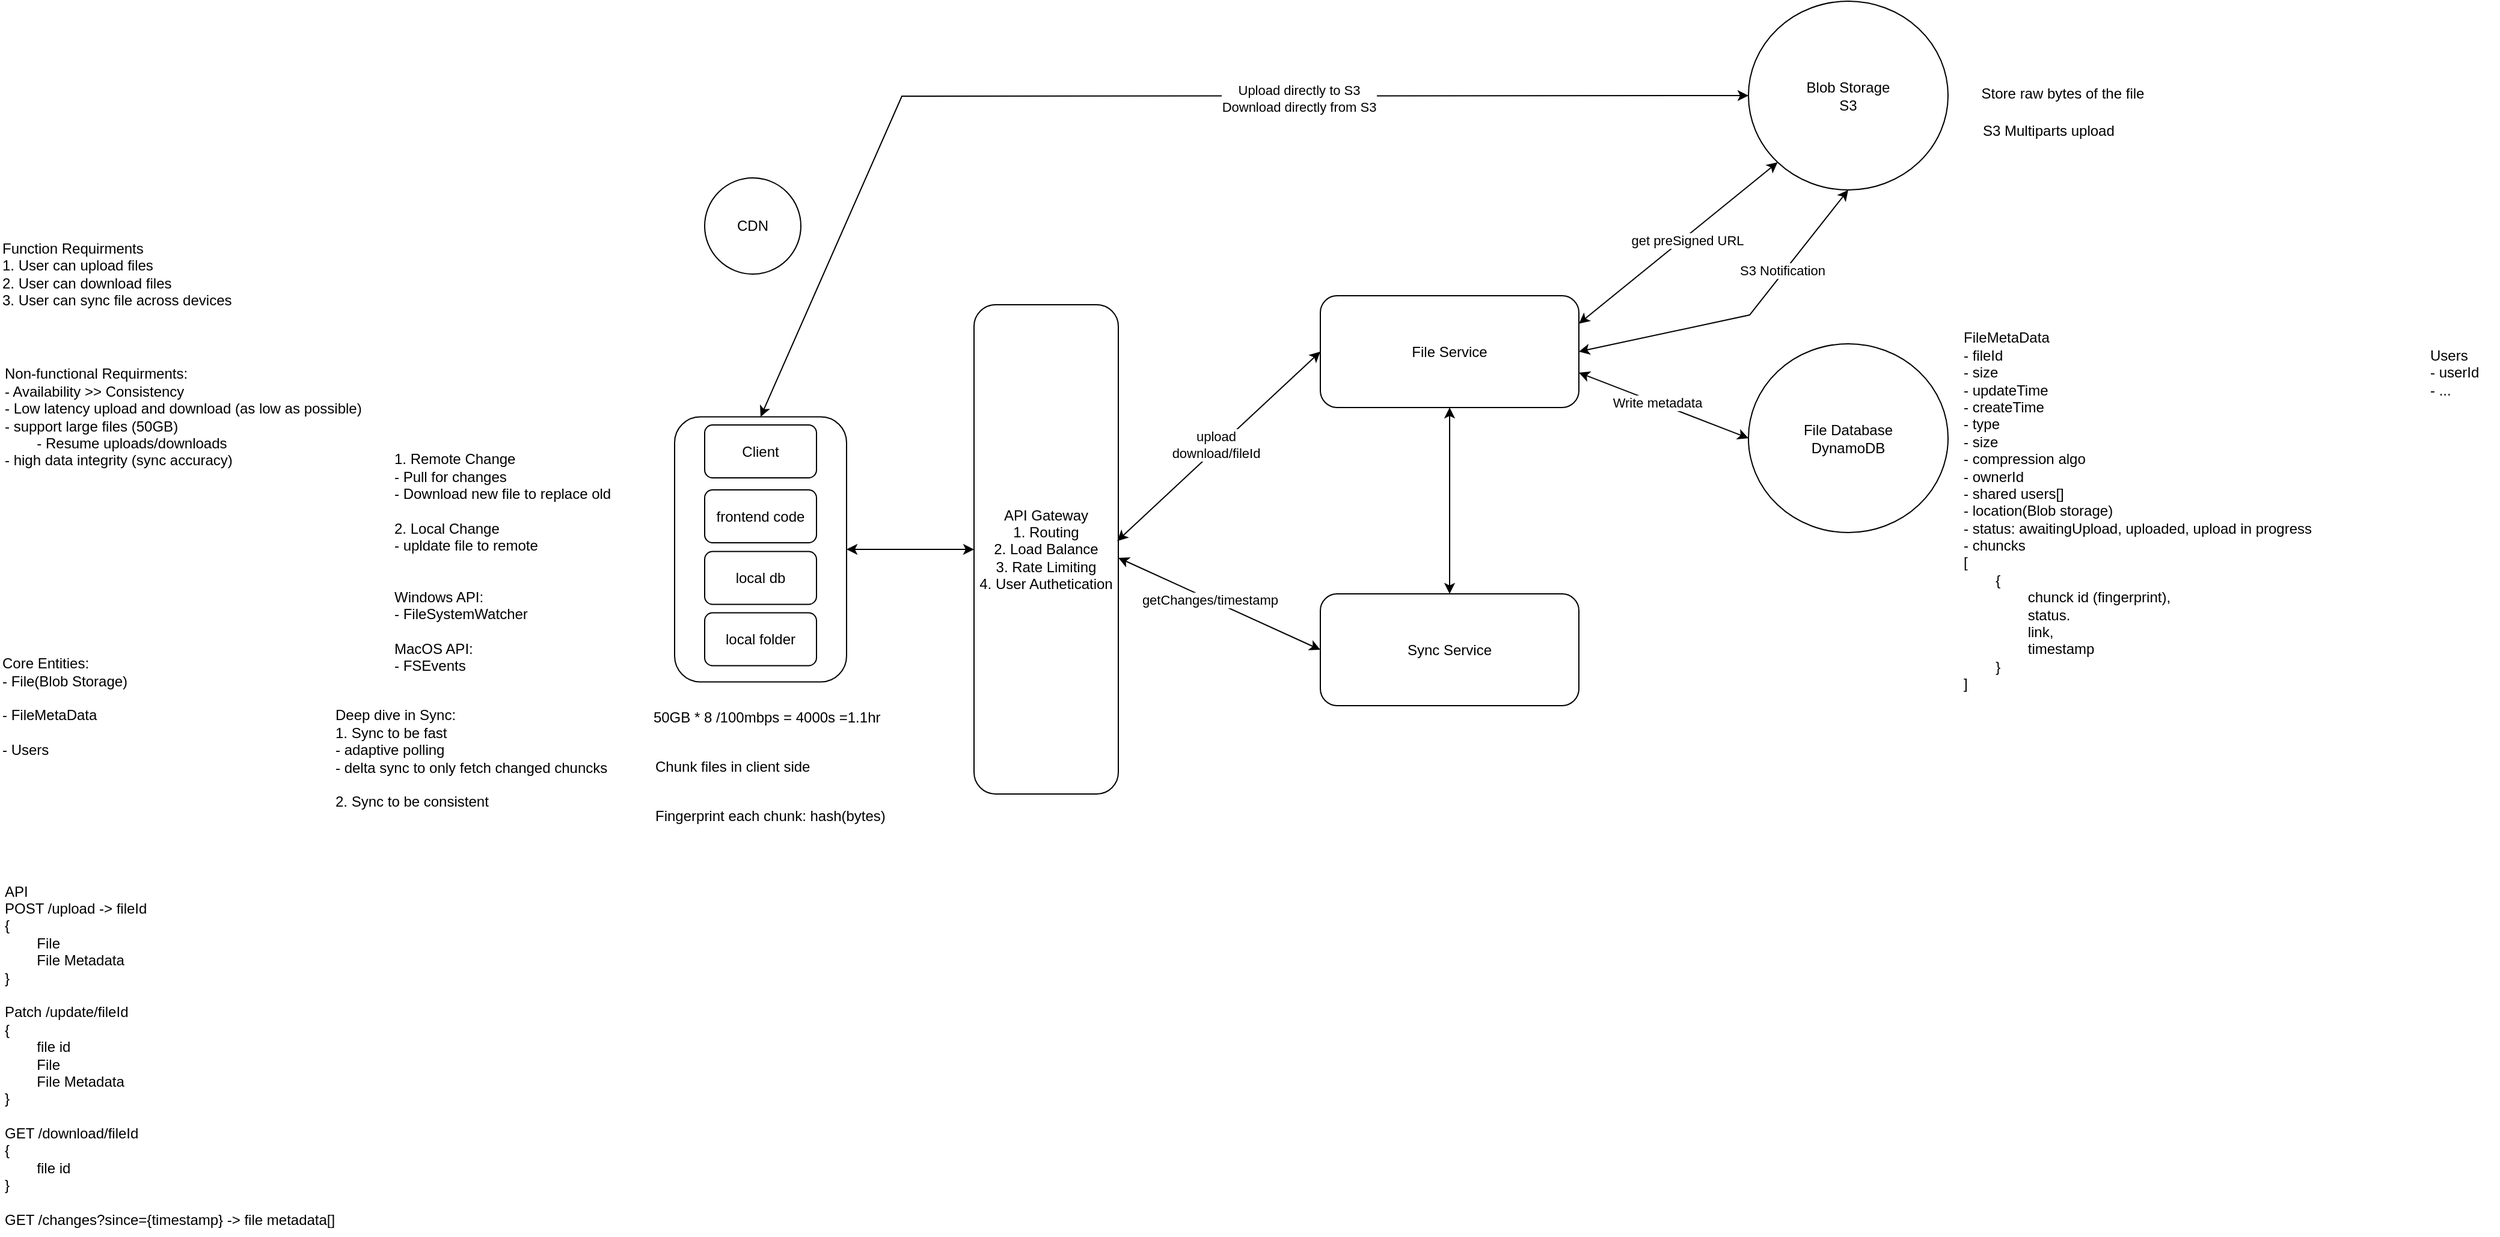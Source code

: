 <mxfile version="26.2.2">
  <diagram name="第 1 页" id="NIxka2eZlwxOyhy8VufI">
    <mxGraphModel dx="1828" dy="1249" grid="0" gridSize="10" guides="1" tooltips="1" connect="1" arrows="1" fold="1" page="0" pageScale="1" pageWidth="827" pageHeight="1169" math="0" shadow="0">
      <root>
        <mxCell id="0" />
        <mxCell id="1" parent="0" />
        <mxCell id="OLnzf5XNml7A9ihmJqhR-20" value="" style="rounded=1;whiteSpace=wrap;html=1;" vertex="1" parent="1">
          <mxGeometry x="166" y="301.75" width="143" height="220.5" as="geometry" />
        </mxCell>
        <mxCell id="ZuqKMJGfpsr1gteg3rEK-1" value="Function Requirments&lt;div&gt;1. User can upload files&lt;/div&gt;&lt;div&gt;2. User can download files&lt;/div&gt;&lt;div&gt;3. User can sync file across devices&lt;/div&gt;" style="text;html=1;align=left;verticalAlign=middle;resizable=0;points=[];autosize=1;strokeColor=none;fillColor=none;" parent="1" vertex="1">
          <mxGeometry x="-395" y="148" width="209" height="70" as="geometry" />
        </mxCell>
        <mxCell id="ZuqKMJGfpsr1gteg3rEK-2" value="Non-functional Requirments:&lt;div&gt;- Availability &amp;gt;&amp;gt; Consistency&lt;/div&gt;&lt;div&gt;- Low latency upload and download (as low as possible)&lt;/div&gt;&lt;div&gt;- support large files (50GB)&lt;/div&gt;&lt;div&gt;&lt;span style=&quot;white-space: pre;&quot;&gt;&#x9;&lt;/span&gt;- Resume uploads/downloads&lt;/div&gt;&lt;div&gt;- high data integrity (sync accuracy)&lt;/div&gt;" style="text;html=1;align=left;verticalAlign=middle;resizable=0;points=[];autosize=1;strokeColor=none;fillColor=none;" parent="1" vertex="1">
          <mxGeometry x="-393" y="253" width="315" height="98" as="geometry" />
        </mxCell>
        <mxCell id="OLnzf5XNml7A9ihmJqhR-1" value="Core Entities:&lt;div&gt;- File(Blob Storage)&lt;/div&gt;&lt;div&gt;&lt;br&gt;&lt;div&gt;- FileMetaData&amp;nbsp;&lt;/div&gt;&lt;div&gt;&lt;br&gt;&lt;/div&gt;&lt;div&gt;- Users&lt;/div&gt;&lt;/div&gt;&lt;div&gt;&lt;br&gt;&lt;/div&gt;" style="text;html=1;align=left;verticalAlign=middle;resizable=0;points=[];autosize=1;strokeColor=none;fillColor=none;" vertex="1" parent="1">
          <mxGeometry x="-395" y="493" width="122" height="113" as="geometry" />
        </mxCell>
        <mxCell id="OLnzf5XNml7A9ihmJqhR-2" value="API&lt;div&gt;POST /upload -&amp;gt; fileId&amp;nbsp;&lt;/div&gt;&lt;div&gt;{&lt;/div&gt;&lt;div&gt;&lt;span style=&quot;white-space: pre;&quot;&gt;&#x9;&lt;/span&gt;File&lt;/div&gt;&lt;div&gt;&lt;span style=&quot;white-space: pre;&quot;&gt;&#x9;&lt;/span&gt;File Metadata&lt;br&gt;&lt;/div&gt;&lt;div&gt;}&lt;/div&gt;&lt;div&gt;&lt;br&gt;&lt;/div&gt;&lt;div&gt;Patch /update/fileId&lt;/div&gt;&lt;div&gt;{&lt;/div&gt;&lt;div&gt;&lt;span style=&quot;white-space: pre;&quot;&gt;&#x9;&lt;/span&gt;file id&lt;/div&gt;&lt;div&gt;&lt;span style=&quot;white-space: pre;&quot;&gt;&#x9;&lt;/span&gt;File&lt;br&gt;&lt;/div&gt;&lt;div&gt;&lt;span style=&quot;white-space: pre;&quot;&gt;&#x9;&lt;/span&gt;File Metadata&lt;br&gt;&lt;/div&gt;&lt;div&gt;}&lt;/div&gt;&lt;div&gt;&lt;br&gt;&lt;/div&gt;&lt;div&gt;GET /download/fileId&lt;/div&gt;&lt;div&gt;{&lt;/div&gt;&lt;div&gt;&lt;span style=&quot;white-space: pre;&quot;&gt;&#x9;&lt;/span&gt;file id&lt;br&gt;&lt;/div&gt;&lt;div&gt;}&lt;/div&gt;&lt;div&gt;&lt;br&gt;&lt;/div&gt;&lt;div&gt;GET /changes?since={timestamp} -&amp;gt; file metadata[]&lt;/div&gt;" style="text;html=1;align=left;verticalAlign=middle;resizable=0;points=[];autosize=1;strokeColor=none;fillColor=none;" vertex="1" parent="1">
          <mxGeometry x="-393" y="683" width="293" height="300" as="geometry" />
        </mxCell>
        <mxCell id="OLnzf5XNml7A9ihmJqhR-3" value="Client" style="rounded=1;whiteSpace=wrap;html=1;" vertex="1" parent="1">
          <mxGeometry x="191" y="308.5" width="93" height="44" as="geometry" />
        </mxCell>
        <mxCell id="OLnzf5XNml7A9ihmJqhR-4" value="API Gateway&lt;div&gt;1. Routing&lt;/div&gt;&lt;div&gt;2. Load Balance&lt;/div&gt;&lt;div&gt;3. Rate Limiting&lt;/div&gt;&lt;div&gt;4. User Authetication&lt;/div&gt;" style="rounded=1;whiteSpace=wrap;html=1;" vertex="1" parent="1">
          <mxGeometry x="415" y="208.5" width="120" height="407" as="geometry" />
        </mxCell>
        <mxCell id="OLnzf5XNml7A9ihmJqhR-5" style="edgeStyle=orthogonalEdgeStyle;rounded=0;orthogonalLoop=1;jettySize=auto;html=1;exitX=0.5;exitY=1;exitDx=0;exitDy=0;" edge="1" parent="1" source="OLnzf5XNml7A9ihmJqhR-3" target="OLnzf5XNml7A9ihmJqhR-3">
          <mxGeometry relative="1" as="geometry" />
        </mxCell>
        <mxCell id="OLnzf5XNml7A9ihmJqhR-6" value="File Service" style="rounded=1;whiteSpace=wrap;html=1;" vertex="1" parent="1">
          <mxGeometry x="703" y="201" width="215" height="93" as="geometry" />
        </mxCell>
        <mxCell id="OLnzf5XNml7A9ihmJqhR-7" value="File Database&lt;div&gt;DynamoDB&lt;/div&gt;" style="ellipse;whiteSpace=wrap;html=1;" vertex="1" parent="1">
          <mxGeometry x="1059" y="241" width="166" height="157" as="geometry" />
        </mxCell>
        <mxCell id="OLnzf5XNml7A9ihmJqhR-8" value="Blob Storage&lt;div&gt;S3&lt;/div&gt;" style="ellipse;whiteSpace=wrap;html=1;" vertex="1" parent="1">
          <mxGeometry x="1059" y="-44" width="166" height="157" as="geometry" />
        </mxCell>
        <mxCell id="OLnzf5XNml7A9ihmJqhR-9" value="&lt;div&gt;FileMetaData&amp;nbsp;&lt;/div&gt;&lt;div&gt;- fileId&lt;br&gt;&lt;/div&gt;&lt;div&gt;- size&lt;/div&gt;&lt;div&gt;- updateTime&lt;/div&gt;&lt;div&gt;- createTime&lt;/div&gt;&lt;div&gt;- type&lt;/div&gt;&lt;div&gt;- size&lt;/div&gt;&lt;div&gt;- compression algo&lt;/div&gt;&lt;div&gt;- ownerId&lt;/div&gt;&lt;div&gt;- shared users[]&lt;/div&gt;&lt;div&gt;- location(Blob storage)&lt;/div&gt;&lt;div&gt;- status: awaitingUpload, uploaded, upload in progress&lt;/div&gt;&lt;div&gt;- chuncks&lt;/div&gt;&lt;div&gt;[&lt;/div&gt;&lt;div&gt;&lt;span style=&quot;white-space: pre;&quot;&gt;&#x9;&lt;/span&gt;{&lt;span style=&quot;white-space: pre;&quot;&gt;&#x9;&lt;/span&gt;&lt;/div&gt;&lt;div&gt;&lt;span style=&quot;white-space: pre;&quot;&gt;&#x9;&lt;/span&gt;&lt;span style=&quot;white-space: pre;&quot;&gt;&#x9;&lt;/span&gt;chunck id (fingerprint),&amp;nbsp;&lt;/div&gt;&lt;div&gt;&lt;span style=&quot;white-space: pre;&quot;&gt;&#x9;&lt;span style=&quot;white-space: pre;&quot;&gt;&#x9;&lt;/span&gt;&lt;/span&gt;status.&lt;/div&gt;&lt;div&gt;&lt;span style=&quot;white-space: pre;&quot;&gt;&lt;span style=&quot;white-space: pre;&quot;&gt;&#x9;&lt;span style=&quot;white-space: pre;&quot;&gt;&#x9;&lt;/span&gt;link&lt;/span&gt;,&lt;/span&gt;&lt;/div&gt;&lt;div&gt;&lt;/div&gt;&lt;div&gt;&lt;/div&gt;&lt;div&gt;&lt;span style=&quot;white-space: pre;&quot;&gt;&lt;span style=&quot;white-space: pre;&quot;&gt;&#x9;&lt;span style=&quot;white-space: pre;&quot;&gt;&#x9;&lt;/span&gt;t&lt;/span&gt;imestamp&#x9;&lt;/span&gt;&lt;/div&gt;&lt;div&gt;&lt;span style=&quot;white-space: pre;&quot;&gt;&#x9;&lt;/span&gt;}&lt;br&gt;&lt;/div&gt;&lt;div&gt;]&lt;/div&gt;" style="text;html=1;align=left;verticalAlign=middle;resizable=0;points=[];autosize=1;strokeColor=none;fillColor=none;" vertex="1" parent="1">
          <mxGeometry x="1236" y="223.25" width="308" height="314" as="geometry" />
        </mxCell>
        <mxCell id="OLnzf5XNml7A9ihmJqhR-10" value="&lt;div&gt;&lt;div&gt;&lt;span style=&quot;background-color: transparent; color: light-dark(rgb(0, 0, 0), rgb(255, 255, 255));&quot;&gt;Users&lt;/span&gt;&lt;/div&gt;&lt;/div&gt;&lt;div&gt;&lt;span style=&quot;background-color: transparent; color: light-dark(rgb(0, 0, 0), rgb(255, 255, 255));&quot;&gt;- userId&lt;/span&gt;&lt;/div&gt;&lt;div&gt;&lt;span style=&quot;background-color: transparent; color: light-dark(rgb(0, 0, 0), rgb(255, 255, 255));&quot;&gt;- ...&lt;/span&gt;&lt;/div&gt;&lt;div&gt;&lt;br&gt;&lt;/div&gt;" style="text;html=1;align=left;verticalAlign=middle;resizable=0;points=[];autosize=1;strokeColor=none;fillColor=none;" vertex="1" parent="1">
          <mxGeometry x="1624" y="237.25" width="59" height="70" as="geometry" />
        </mxCell>
        <mxCell id="OLnzf5XNml7A9ihmJqhR-11" value="" style="endArrow=classic;startArrow=classic;html=1;rounded=0;exitX=1;exitY=0.5;exitDx=0;exitDy=0;entryX=0;entryY=0.5;entryDx=0;entryDy=0;" edge="1" parent="1" source="OLnzf5XNml7A9ihmJqhR-20" target="OLnzf5XNml7A9ihmJqhR-4">
          <mxGeometry width="50" height="50" relative="1" as="geometry">
            <mxPoint x="766" y="342" as="sourcePoint" />
            <mxPoint x="816" y="292" as="targetPoint" />
          </mxGeometry>
        </mxCell>
        <mxCell id="OLnzf5XNml7A9ihmJqhR-12" value="" style="endArrow=classic;startArrow=classic;html=1;rounded=0;exitX=0.992;exitY=0.483;exitDx=0;exitDy=0;exitPerimeter=0;entryX=0;entryY=0.5;entryDx=0;entryDy=0;" edge="1" parent="1" source="OLnzf5XNml7A9ihmJqhR-4" target="OLnzf5XNml7A9ihmJqhR-6">
          <mxGeometry width="50" height="50" relative="1" as="geometry">
            <mxPoint x="766" y="342" as="sourcePoint" />
            <mxPoint x="816" y="292" as="targetPoint" />
          </mxGeometry>
        </mxCell>
        <mxCell id="OLnzf5XNml7A9ihmJqhR-13" value="upload&lt;div&gt;download/fileId&lt;/div&gt;" style="edgeLabel;html=1;align=center;verticalAlign=middle;resizable=0;points=[];" vertex="1" connectable="0" parent="OLnzf5XNml7A9ihmJqhR-12">
          <mxGeometry x="-0.014" y="3" relative="1" as="geometry">
            <mxPoint as="offset" />
          </mxGeometry>
        </mxCell>
        <mxCell id="OLnzf5XNml7A9ihmJqhR-14" value="" style="endArrow=classic;startArrow=classic;html=1;rounded=0;entryX=0;entryY=0.5;entryDx=0;entryDy=0;exitX=1;exitY=0.688;exitDx=0;exitDy=0;exitPerimeter=0;" edge="1" parent="1" source="OLnzf5XNml7A9ihmJqhR-6" target="OLnzf5XNml7A9ihmJqhR-7">
          <mxGeometry width="50" height="50" relative="1" as="geometry">
            <mxPoint x="575" y="374" as="sourcePoint" />
            <mxPoint x="625" y="324" as="targetPoint" />
          </mxGeometry>
        </mxCell>
        <mxCell id="OLnzf5XNml7A9ihmJqhR-35" value="Write metadata" style="edgeLabel;html=1;align=center;verticalAlign=middle;resizable=0;points=[];" vertex="1" connectable="0" parent="OLnzf5XNml7A9ihmJqhR-14">
          <mxGeometry x="-0.069" y="-4" relative="1" as="geometry">
            <mxPoint y="-4" as="offset" />
          </mxGeometry>
        </mxCell>
        <mxCell id="OLnzf5XNml7A9ihmJqhR-15" value="" style="endArrow=classic;startArrow=classic;html=1;rounded=0;entryX=0;entryY=1;entryDx=0;entryDy=0;exitX=1;exitY=0.25;exitDx=0;exitDy=0;" edge="1" parent="1" source="OLnzf5XNml7A9ihmJqhR-6" target="OLnzf5XNml7A9ihmJqhR-8">
          <mxGeometry width="50" height="50" relative="1" as="geometry">
            <mxPoint x="885" y="247" as="sourcePoint" />
            <mxPoint x="1064" y="261" as="targetPoint" />
          </mxGeometry>
        </mxCell>
        <mxCell id="OLnzf5XNml7A9ihmJqhR-36" value="get preSigned URL" style="edgeLabel;html=1;align=center;verticalAlign=middle;resizable=0;points=[];" vertex="1" connectable="0" parent="OLnzf5XNml7A9ihmJqhR-15">
          <mxGeometry x="0.064" y="-2" relative="1" as="geometry">
            <mxPoint as="offset" />
          </mxGeometry>
        </mxCell>
        <mxCell id="OLnzf5XNml7A9ihmJqhR-21" value="local folder" style="rounded=1;whiteSpace=wrap;html=1;" vertex="1" parent="1">
          <mxGeometry x="191" y="464.75" width="93" height="44" as="geometry" />
        </mxCell>
        <mxCell id="OLnzf5XNml7A9ihmJqhR-22" value="frontend code" style="rounded=1;whiteSpace=wrap;html=1;" vertex="1" parent="1">
          <mxGeometry x="191" y="362.5" width="93" height="44" as="geometry" />
        </mxCell>
        <mxCell id="OLnzf5XNml7A9ihmJqhR-24" value="Store raw bytes of the file" style="text;html=1;align=center;verticalAlign=middle;resizable=0;points=[];autosize=1;strokeColor=none;fillColor=none;" vertex="1" parent="1">
          <mxGeometry x="1243" y="20" width="153" height="26" as="geometry" />
        </mxCell>
        <mxCell id="OLnzf5XNml7A9ihmJqhR-26" value="" style="endArrow=classic;startArrow=classic;html=1;rounded=0;entryX=0;entryY=0.5;entryDx=0;entryDy=0;exitX=0.5;exitY=0;exitDx=0;exitDy=0;" edge="1" parent="1" source="OLnzf5XNml7A9ihmJqhR-20" target="OLnzf5XNml7A9ihmJqhR-8">
          <mxGeometry width="50" height="50" relative="1" as="geometry">
            <mxPoint x="622" y="136" as="sourcePoint" />
            <mxPoint x="742" y="-8" as="targetPoint" />
            <Array as="points">
              <mxPoint x="355" y="35" />
            </Array>
          </mxGeometry>
        </mxCell>
        <mxCell id="OLnzf5XNml7A9ihmJqhR-27" value="&lt;div&gt;Upload directly to S3&lt;/div&gt;Download directly from S3" style="edgeLabel;html=1;align=center;verticalAlign=middle;resizable=0;points=[];" vertex="1" connectable="0" parent="OLnzf5XNml7A9ihmJqhR-26">
          <mxGeometry x="0.249" y="-2" relative="1" as="geometry">
            <mxPoint as="offset" />
          </mxGeometry>
        </mxCell>
        <mxCell id="OLnzf5XNml7A9ihmJqhR-28" value="1. Remote Change&lt;span style=&quot;white-space: pre;&quot;&gt;&#x9;&lt;/span&gt;&lt;div&gt;- Pull for changes&lt;/div&gt;&lt;div&gt;- Download new file to replace old&lt;/div&gt;&lt;div&gt;&lt;br&gt;&lt;/div&gt;&lt;div&gt;2. Local Change&lt;/div&gt;&lt;div&gt;- upldate file to remote&lt;/div&gt;" style="text;html=1;align=left;verticalAlign=middle;resizable=0;points=[];autosize=1;strokeColor=none;fillColor=none;" vertex="1" parent="1">
          <mxGeometry x="-69" y="324" width="198" height="98" as="geometry" />
        </mxCell>
        <mxCell id="OLnzf5XNml7A9ihmJqhR-29" value="Windows API:&lt;div&gt;- FileSystemWatcher&lt;/div&gt;&lt;div&gt;&lt;br&gt;&lt;/div&gt;&lt;div&gt;MacOS API:&lt;/div&gt;&lt;div&gt;- FSEvents&lt;/div&gt;" style="text;html=1;align=left;verticalAlign=middle;resizable=0;points=[];autosize=1;strokeColor=none;fillColor=none;" vertex="1" parent="1">
          <mxGeometry x="-69" y="438.25" width="129" height="84" as="geometry" />
        </mxCell>
        <mxCell id="OLnzf5XNml7A9ihmJqhR-30" value="local db" style="rounded=1;whiteSpace=wrap;html=1;" vertex="1" parent="1">
          <mxGeometry x="191" y="413.75" width="93" height="44" as="geometry" />
        </mxCell>
        <mxCell id="OLnzf5XNml7A9ihmJqhR-31" value="Sync Service" style="rounded=1;whiteSpace=wrap;html=1;" vertex="1" parent="1">
          <mxGeometry x="703" y="449" width="215" height="93" as="geometry" />
        </mxCell>
        <mxCell id="OLnzf5XNml7A9ihmJqhR-32" value="" style="endArrow=classic;startArrow=classic;html=1;rounded=0;exitX=1;exitY=0.5;exitDx=0;exitDy=0;entryX=0;entryY=0.5;entryDx=0;entryDy=0;" edge="1" parent="1" target="OLnzf5XNml7A9ihmJqhR-31">
          <mxGeometry width="50" height="50" relative="1" as="geometry">
            <mxPoint x="535" y="419" as="sourcePoint" />
            <mxPoint x="638" y="447" as="targetPoint" />
          </mxGeometry>
        </mxCell>
        <mxCell id="OLnzf5XNml7A9ihmJqhR-33" value="getChanges/timestamp" style="edgeLabel;html=1;align=center;verticalAlign=middle;resizable=0;points=[];" vertex="1" connectable="0" parent="OLnzf5XNml7A9ihmJqhR-32">
          <mxGeometry x="-0.097" y="-1" relative="1" as="geometry">
            <mxPoint y="-1" as="offset" />
          </mxGeometry>
        </mxCell>
        <mxCell id="OLnzf5XNml7A9ihmJqhR-34" value="" style="endArrow=classic;startArrow=classic;html=1;rounded=0;exitX=0.5;exitY=1;exitDx=0;exitDy=0;entryX=0.5;entryY=0;entryDx=0;entryDy=0;" edge="1" parent="1" source="OLnzf5XNml7A9ihmJqhR-6" target="OLnzf5XNml7A9ihmJqhR-31">
          <mxGeometry width="50" height="50" relative="1" as="geometry">
            <mxPoint x="825" y="383" as="sourcePoint" />
            <mxPoint x="928" y="411" as="targetPoint" />
          </mxGeometry>
        </mxCell>
        <mxCell id="OLnzf5XNml7A9ihmJqhR-37" value="50GB * 8 /100mbps = 4000s =1.1hr&amp;nbsp;" style="text;html=1;align=center;verticalAlign=middle;resizable=0;points=[];autosize=1;strokeColor=none;fillColor=none;" vertex="1" parent="1">
          <mxGeometry x="139" y="539" width="210" height="26" as="geometry" />
        </mxCell>
        <mxCell id="OLnzf5XNml7A9ihmJqhR-38" value="Chunk files in client side" style="text;html=1;align=left;verticalAlign=middle;resizable=0;points=[];autosize=1;strokeColor=none;fillColor=none;" vertex="1" parent="1">
          <mxGeometry x="148" y="580" width="147" height="26" as="geometry" />
        </mxCell>
        <mxCell id="OLnzf5XNml7A9ihmJqhR-40" value="Fingerprint each chunk: hash(bytes)" style="text;html=1;align=left;verticalAlign=middle;resizable=0;points=[];autosize=1;strokeColor=none;fillColor=none;" vertex="1" parent="1">
          <mxGeometry x="148" y="621" width="209" height="26" as="geometry" />
        </mxCell>
        <mxCell id="OLnzf5XNml7A9ihmJqhR-41" value="" style="endArrow=classic;startArrow=classic;html=1;rounded=0;entryX=0.5;entryY=1;entryDx=0;entryDy=0;exitX=1;exitY=0.5;exitDx=0;exitDy=0;" edge="1" parent="1" source="OLnzf5XNml7A9ihmJqhR-6" target="OLnzf5XNml7A9ihmJqhR-8">
          <mxGeometry width="50" height="50" relative="1" as="geometry">
            <mxPoint x="784" y="416" as="sourcePoint" />
            <mxPoint x="834" y="366" as="targetPoint" />
            <Array as="points">
              <mxPoint x="1060" y="217" />
            </Array>
          </mxGeometry>
        </mxCell>
        <mxCell id="OLnzf5XNml7A9ihmJqhR-42" value="S3 Notification" style="edgeLabel;html=1;align=center;verticalAlign=middle;resizable=0;points=[];" vertex="1" connectable="0" parent="OLnzf5XNml7A9ihmJqhR-41">
          <mxGeometry x="0.376" y="2" relative="1" as="geometry">
            <mxPoint as="offset" />
          </mxGeometry>
        </mxCell>
        <mxCell id="OLnzf5XNml7A9ihmJqhR-43" value="S3 Multiparts upload" style="text;html=1;align=left;verticalAlign=middle;resizable=0;points=[];autosize=1;strokeColor=none;fillColor=none;" vertex="1" parent="1">
          <mxGeometry x="1252" y="51" width="127" height="26" as="geometry" />
        </mxCell>
        <mxCell id="OLnzf5XNml7A9ihmJqhR-44" value="CDN" style="ellipse;whiteSpace=wrap;html=1;aspect=fixed;" vertex="1" parent="1">
          <mxGeometry x="191" y="103" width="80" height="80" as="geometry" />
        </mxCell>
        <mxCell id="OLnzf5XNml7A9ihmJqhR-46" value="Deep dive in Sync:&lt;div&gt;1. Sync to be fast&lt;/div&gt;&lt;div&gt;- adaptive polling&lt;br&gt;&lt;/div&gt;&lt;div&gt;- delta sync to only fetch changed chuncks&lt;br&gt;&lt;/div&gt;&lt;div&gt;&lt;br&gt;&lt;/div&gt;&lt;div&gt;2. Sync to be consistent&lt;/div&gt;" style="text;html=1;align=left;verticalAlign=middle;resizable=0;points=[];autosize=1;strokeColor=none;fillColor=none;" vertex="1" parent="1">
          <mxGeometry x="-118" y="537.25" width="244" height="98" as="geometry" />
        </mxCell>
      </root>
    </mxGraphModel>
  </diagram>
</mxfile>
